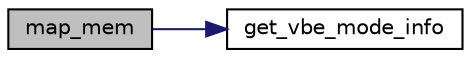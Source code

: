 digraph "map_mem"
{
 // LATEX_PDF_SIZE
  edge [fontname="Helvetica",fontsize="10",labelfontname="Helvetica",labelfontsize="10"];
  node [fontname="Helvetica",fontsize="10",shape=record];
  rankdir="LR";
  Node1 [label="map_mem",height=0.2,width=0.4,color="black", fillcolor="grey75", style="filled", fontcolor="black",tooltip="Allocates memory for the primary and secondary buffer."];
  Node1 -> Node2 [color="midnightblue",fontsize="10",style="solid",fontname="Helvetica"];
  Node2 [label="get_vbe_mode_info",height=0.2,width=0.4,color="black", fillcolor="white", style="filled",URL="$_videocard_8c.html#a54b128407fee04f1172990f0f39532b1",tooltip="Get the vbe mode information."];
}
